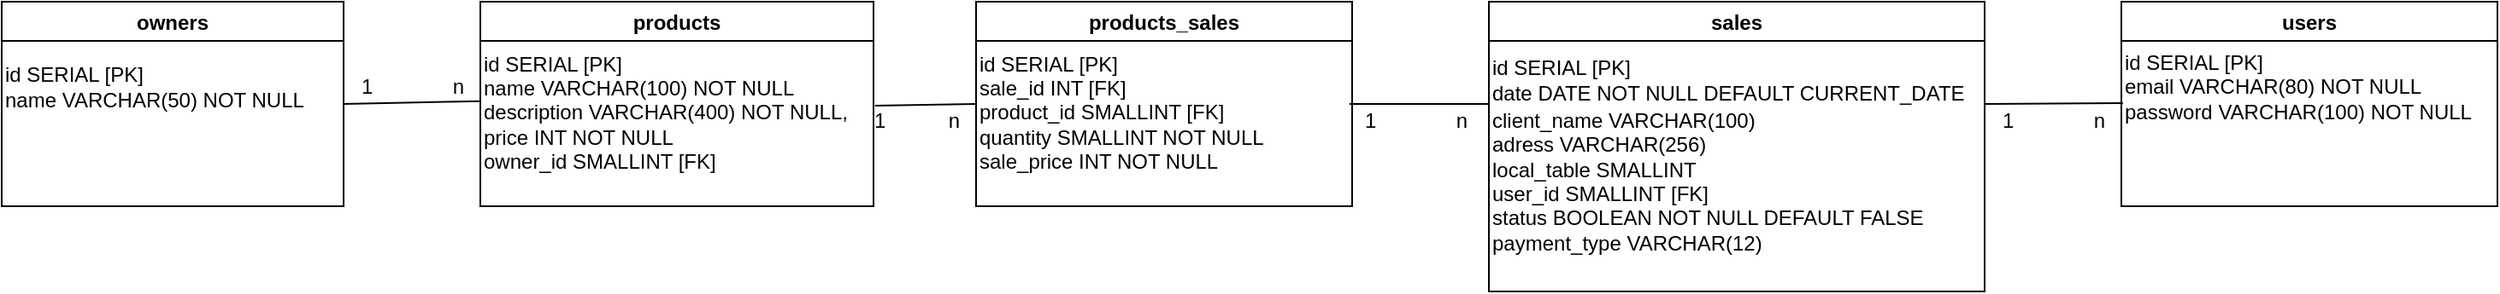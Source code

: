 <mxfile version="17.4.0" type="device"><diagram id="mGcwZPKdBIoY2uX3U3Vs" name="Page-1"><mxGraphModel dx="1038" dy="539" grid="1" gridSize="10" guides="1" tooltips="1" connect="1" arrows="1" fold="1" page="1" pageScale="1" pageWidth="827" pageHeight="1169" math="0" shadow="0"><root><mxCell id="0"/><mxCell id="1" parent="0"/><mxCell id="OPKspxYMsBpoLF6QKqR5-1" value="owners" style="swimlane;fillColor=none;" parent="1" vertex="1"><mxGeometry x="40" y="20" width="200" height="120" as="geometry"/></mxCell><mxCell id="OPKspxYMsBpoLF6QKqR5-6" value="id SERIAL [PK]&lt;br&gt;name VARCHAR(50) NOT NULL" style="text;html=1;align=left;verticalAlign=middle;resizable=0;points=[];autosize=1;strokeColor=none;fillColor=none;" parent="OPKspxYMsBpoLF6QKqR5-1" vertex="1"><mxGeometry y="35" width="190" height="30" as="geometry"/></mxCell><mxCell id="OPKspxYMsBpoLF6QKqR5-2" value="products" style="swimlane;fillColor=none;" parent="1" vertex="1"><mxGeometry x="320" y="20" width="230" height="120" as="geometry"/></mxCell><mxCell id="OPKspxYMsBpoLF6QKqR5-7" value="id SERIAL [PK]&lt;br&gt;name VARCHAR(100) NOT NULL&lt;br&gt;description VARCHAR(400) NOT NULL,&lt;br&gt;price INT NOT NULL&lt;br&gt;owner_id SMALLINT [FK]" style="text;html=1;align=left;verticalAlign=middle;resizable=0;points=[];autosize=1;strokeColor=none;fillColor=none;" parent="OPKspxYMsBpoLF6QKqR5-2" vertex="1"><mxGeometry y="25" width="230" height="80" as="geometry"/></mxCell><mxCell id="OPKspxYMsBpoLF6QKqR5-3" value="products_sales" style="swimlane;fillColor=none;" parent="1" vertex="1"><mxGeometry x="610" y="20" width="220" height="120" as="geometry"/></mxCell><mxCell id="OPKspxYMsBpoLF6QKqR5-8" value="id SERIAL [PK]&lt;br&gt;sale_id INT [FK]&lt;br&gt;product_id SMALLINT [FK]&lt;br&gt;quantity SMALLINT NOT NULL&lt;br&gt;sale_price INT NOT NULL" style="text;html=1;align=left;verticalAlign=middle;resizable=0;points=[];autosize=1;strokeColor=none;fillColor=none;" parent="OPKspxYMsBpoLF6QKqR5-3" vertex="1"><mxGeometry y="30" width="180" height="70" as="geometry"/></mxCell><mxCell id="OPKspxYMsBpoLF6QKqR5-4" value="sales" style="swimlane;fillColor=none;" parent="1" vertex="1"><mxGeometry x="910" y="20" width="290" height="170" as="geometry"/></mxCell><mxCell id="OPKspxYMsBpoLF6QKqR5-9" value="id SERIAL [PK]&lt;br&gt;date DATE NOT NULL&amp;nbsp;DEFAULT CURRENT_DATE&lt;span style=&quot;background-color: rgb(40 , 42 , 54) ; color: rgb(248 , 248 , 242) ; font-family: &amp;#34;consolas&amp;#34; , &amp;#34;courier new&amp;#34; , monospace ; font-size: 14px&quot;&gt;&lt;br&gt;&lt;/span&gt;client_name VARCHAR(100)&lt;br&gt;adress VARCHAR(256)&lt;br&gt;local_table SMALLINT&lt;br&gt;user_id SMALLINT [FK]&lt;br&gt;status BOOLEAN NOT NULL DEFAULT FALSE&lt;br&gt;payment_type VARCHAR(12)" style="text;html=1;align=left;verticalAlign=middle;resizable=0;points=[];autosize=1;strokeColor=none;fillColor=none;" parent="OPKspxYMsBpoLF6QKqR5-4" vertex="1"><mxGeometry y="30" width="290" height="120" as="geometry"/></mxCell><mxCell id="OPKspxYMsBpoLF6QKqR5-10" value="" style="endArrow=none;html=1;rounded=0;entryX=0;entryY=0.417;entryDx=0;entryDy=0;entryPerimeter=0;" parent="1" target="OPKspxYMsBpoLF6QKqR5-7" edge="1"><mxGeometry width="50" height="50" relative="1" as="geometry"><mxPoint x="240" y="80" as="sourcePoint"/><mxPoint x="300" y="110" as="targetPoint"/></mxGeometry></mxCell><mxCell id="OPKspxYMsBpoLF6QKqR5-11" value="" style="endArrow=none;html=1;rounded=0;exitX=1.004;exitY=0.45;exitDx=0;exitDy=0;exitPerimeter=0;" parent="1" source="OPKspxYMsBpoLF6QKqR5-7" edge="1"><mxGeometry width="50" height="50" relative="1" as="geometry"><mxPoint x="630" y="250" as="sourcePoint"/><mxPoint x="610" y="80" as="targetPoint"/></mxGeometry></mxCell><mxCell id="OPKspxYMsBpoLF6QKqR5-12" value="" style="endArrow=none;html=1;rounded=0;exitX=0.018;exitY=0;exitDx=0;exitDy=0;exitPerimeter=0;" parent="1" source="OPKspxYMsBpoLF6QKqR5-15" edge="1"><mxGeometry width="50" height="50" relative="1" as="geometry"><mxPoint x="840" y="81" as="sourcePoint"/><mxPoint x="910" y="80" as="targetPoint"/></mxGeometry></mxCell><mxCell id="OPKspxYMsBpoLF6QKqR5-13" value="1&lt;span style=&quot;white-space: pre&quot;&gt;&#9;&lt;/span&gt;&lt;span style=&quot;white-space: pre&quot;&gt;&#9;&lt;/span&gt;n" style="text;html=1;align=center;verticalAlign=middle;resizable=0;points=[];autosize=1;strokeColor=none;fillColor=none;" parent="1" vertex="1"><mxGeometry x="240" y="60" width="80" height="20" as="geometry"/></mxCell><mxCell id="OPKspxYMsBpoLF6QKqR5-14" value="1&amp;nbsp; &amp;nbsp; &amp;nbsp; &amp;nbsp; &amp;nbsp; &amp;nbsp;n" style="text;html=1;align=center;verticalAlign=middle;resizable=0;points=[];autosize=1;strokeColor=none;fillColor=none;" parent="1" vertex="1"><mxGeometry x="540" y="80" width="70" height="20" as="geometry"/></mxCell><mxCell id="OPKspxYMsBpoLF6QKqR5-15" value="1&lt;span style=&quot;white-space: pre&quot;&gt;&#9;&lt;/span&gt;&lt;span style=&quot;white-space: pre&quot;&gt;&#9;&lt;/span&gt;n" style="text;html=1;align=center;verticalAlign=middle;resizable=0;points=[];autosize=1;strokeColor=none;fillColor=none;" parent="1" vertex="1"><mxGeometry x="827" y="80" width="80" height="20" as="geometry"/></mxCell><mxCell id="OPKspxYMsBpoLF6QKqR5-16" value="users" style="swimlane;fillColor=none;" parent="1" vertex="1"><mxGeometry x="1280" y="20" width="220" height="120" as="geometry"/></mxCell><mxCell id="OPKspxYMsBpoLF6QKqR5-17" value="id SERIAL [PK]&lt;br&gt;email VARCHAR(80) NOT NULL&lt;br&gt;password VARCHAR(100) NOT NULL" style="text;html=1;align=left;verticalAlign=middle;resizable=0;points=[];autosize=1;strokeColor=none;fillColor=none;" parent="OPKspxYMsBpoLF6QKqR5-16" vertex="1"><mxGeometry y="25" width="220" height="50" as="geometry"/></mxCell><mxCell id="OPKspxYMsBpoLF6QKqR5-18" value="1&lt;span style=&quot;white-space: pre&quot;&gt;&#9;&lt;/span&gt;&lt;span style=&quot;white-space: pre&quot;&gt;&#9;&lt;/span&gt;n" style="text;html=1;align=center;verticalAlign=middle;resizable=0;points=[];autosize=1;strokeColor=none;fillColor=none;" parent="1" vertex="1"><mxGeometry x="1200" y="80" width="80" height="20" as="geometry"/></mxCell><mxCell id="OPKspxYMsBpoLF6QKqR5-19" value="" style="endArrow=none;html=1;rounded=0;entryX=0.004;entryY=0.691;entryDx=0;entryDy=0;entryPerimeter=0;" parent="1" target="OPKspxYMsBpoLF6QKqR5-17" edge="1"><mxGeometry width="50" height="50" relative="1" as="geometry"><mxPoint x="1200" y="80" as="sourcePoint"/><mxPoint x="990" y="190" as="targetPoint"/></mxGeometry></mxCell></root></mxGraphModel></diagram></mxfile>